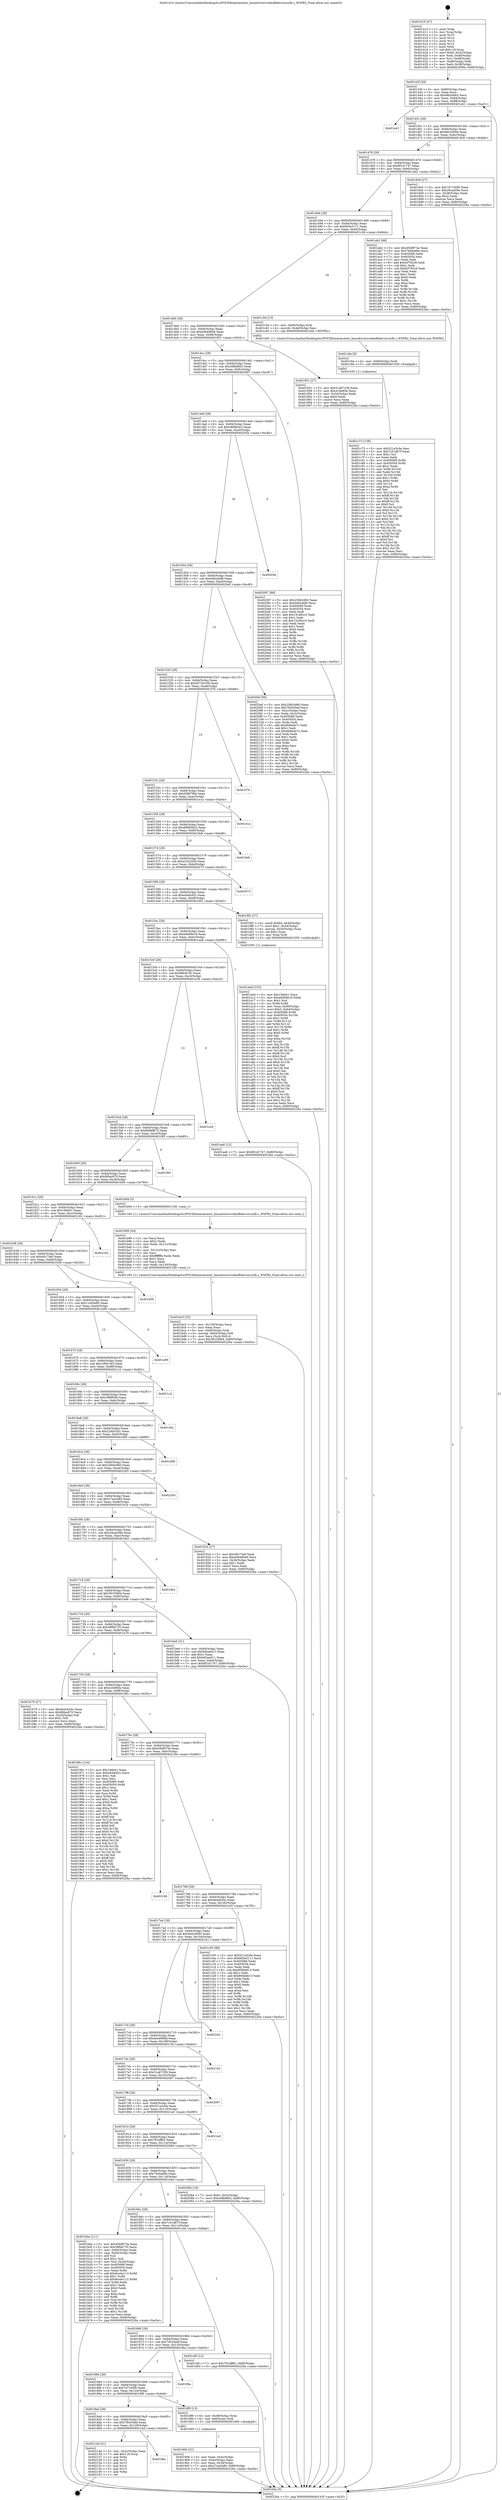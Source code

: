 digraph "0x401410" {
  label = "0x401410 (/mnt/c/Users/mathe/Desktop/tcc/POCII/binaries/extr_linuxdriversvideofbdevcirrusfb.c_WSFR2_Final-ollvm.out::main(0))"
  labelloc = "t"
  node[shape=record]

  Entry [label="",width=0.3,height=0.3,shape=circle,fillcolor=black,style=filled]
  "0x40143f" [label="{
     0x40143f [29]\l
     | [instrs]\l
     &nbsp;&nbsp;0x40143f \<+3\>: mov -0x80(%rbp),%eax\l
     &nbsp;&nbsp;0x401442 \<+2\>: mov %eax,%ecx\l
     &nbsp;&nbsp;0x401444 \<+6\>: sub $0x88d3dfe5,%ecx\l
     &nbsp;&nbsp;0x40144a \<+6\>: mov %eax,-0x84(%rbp)\l
     &nbsp;&nbsp;0x401450 \<+6\>: mov %ecx,-0x88(%rbp)\l
     &nbsp;&nbsp;0x401456 \<+6\>: je 0000000000401e41 \<main+0xa31\>\l
  }"]
  "0x401e41" [label="{
     0x401e41\l
  }", style=dashed]
  "0x40145c" [label="{
     0x40145c [28]\l
     | [instrs]\l
     &nbsp;&nbsp;0x40145c \<+5\>: jmp 0000000000401461 \<main+0x51\>\l
     &nbsp;&nbsp;0x401461 \<+6\>: mov -0x84(%rbp),%eax\l
     &nbsp;&nbsp;0x401467 \<+5\>: sub $0x8d2c956e,%eax\l
     &nbsp;&nbsp;0x40146c \<+6\>: mov %eax,-0x8c(%rbp)\l
     &nbsp;&nbsp;0x401472 \<+6\>: je 00000000004018c6 \<main+0x4b6\>\l
  }"]
  Exit [label="",width=0.3,height=0.3,shape=circle,fillcolor=black,style=filled,peripheries=2]
  "0x4018c6" [label="{
     0x4018c6 [27]\l
     | [instrs]\l
     &nbsp;&nbsp;0x4018c6 \<+5\>: mov $0x7d7185f0,%eax\l
     &nbsp;&nbsp;0x4018cb \<+5\>: mov $0x29caa59e,%ecx\l
     &nbsp;&nbsp;0x4018d0 \<+3\>: mov -0x38(%rbp),%edx\l
     &nbsp;&nbsp;0x4018d3 \<+3\>: cmp $0x2,%edx\l
     &nbsp;&nbsp;0x4018d6 \<+3\>: cmovne %ecx,%eax\l
     &nbsp;&nbsp;0x4018d9 \<+3\>: mov %eax,-0x80(%rbp)\l
     &nbsp;&nbsp;0x4018dc \<+5\>: jmp 000000000040226a \<main+0xe5a\>\l
  }"]
  "0x401478" [label="{
     0x401478 [28]\l
     | [instrs]\l
     &nbsp;&nbsp;0x401478 \<+5\>: jmp 000000000040147d \<main+0x6d\>\l
     &nbsp;&nbsp;0x40147d \<+6\>: mov -0x84(%rbp),%eax\l
     &nbsp;&nbsp;0x401483 \<+5\>: sub $0x8f1d1747,%eax\l
     &nbsp;&nbsp;0x401488 \<+6\>: mov %eax,-0x90(%rbp)\l
     &nbsp;&nbsp;0x40148e \<+6\>: je 0000000000401ab2 \<main+0x6a2\>\l
  }"]
  "0x40226a" [label="{
     0x40226a [5]\l
     | [instrs]\l
     &nbsp;&nbsp;0x40226a \<+5\>: jmp 000000000040143f \<main+0x2f\>\l
  }"]
  "0x401410" [label="{
     0x401410 [47]\l
     | [instrs]\l
     &nbsp;&nbsp;0x401410 \<+1\>: push %rbp\l
     &nbsp;&nbsp;0x401411 \<+3\>: mov %rsp,%rbp\l
     &nbsp;&nbsp;0x401414 \<+2\>: push %r15\l
     &nbsp;&nbsp;0x401416 \<+2\>: push %r14\l
     &nbsp;&nbsp;0x401418 \<+2\>: push %r13\l
     &nbsp;&nbsp;0x40141a \<+2\>: push %r12\l
     &nbsp;&nbsp;0x40141c \<+1\>: push %rbx\l
     &nbsp;&nbsp;0x40141d \<+7\>: sub $0x118,%rsp\l
     &nbsp;&nbsp;0x401424 \<+7\>: movl $0x0,-0x3c(%rbp)\l
     &nbsp;&nbsp;0x40142b \<+3\>: mov %edi,-0x40(%rbp)\l
     &nbsp;&nbsp;0x40142e \<+4\>: mov %rsi,-0x48(%rbp)\l
     &nbsp;&nbsp;0x401432 \<+3\>: mov -0x40(%rbp),%edi\l
     &nbsp;&nbsp;0x401435 \<+3\>: mov %edi,-0x38(%rbp)\l
     &nbsp;&nbsp;0x401438 \<+7\>: movl $0x8d2c956e,-0x80(%rbp)\l
  }"]
  "0x4018bc" [label="{
     0x4018bc\l
  }", style=dashed]
  "0x401ab2" [label="{
     0x401ab2 [88]\l
     | [instrs]\l
     &nbsp;&nbsp;0x401ab2 \<+5\>: mov $0x45bf973a,%eax\l
     &nbsp;&nbsp;0x401ab7 \<+5\>: mov $0x79d4a99e,%ecx\l
     &nbsp;&nbsp;0x401abc \<+7\>: mov 0x405068,%edx\l
     &nbsp;&nbsp;0x401ac3 \<+7\>: mov 0x405054,%esi\l
     &nbsp;&nbsp;0x401aca \<+2\>: mov %edx,%edi\l
     &nbsp;&nbsp;0x401acc \<+6\>: add $0xfcf792c9,%edi\l
     &nbsp;&nbsp;0x401ad2 \<+3\>: sub $0x1,%edi\l
     &nbsp;&nbsp;0x401ad5 \<+6\>: sub $0xfcf792c9,%edi\l
     &nbsp;&nbsp;0x401adb \<+3\>: imul %edi,%edx\l
     &nbsp;&nbsp;0x401ade \<+3\>: and $0x1,%edx\l
     &nbsp;&nbsp;0x401ae1 \<+3\>: cmp $0x0,%edx\l
     &nbsp;&nbsp;0x401ae4 \<+4\>: sete %r8b\l
     &nbsp;&nbsp;0x401ae8 \<+3\>: cmp $0xa,%esi\l
     &nbsp;&nbsp;0x401aeb \<+4\>: setl %r9b\l
     &nbsp;&nbsp;0x401aef \<+3\>: mov %r8b,%r10b\l
     &nbsp;&nbsp;0x401af2 \<+3\>: and %r9b,%r10b\l
     &nbsp;&nbsp;0x401af5 \<+3\>: xor %r9b,%r8b\l
     &nbsp;&nbsp;0x401af8 \<+3\>: or %r8b,%r10b\l
     &nbsp;&nbsp;0x401afb \<+4\>: test $0x1,%r10b\l
     &nbsp;&nbsp;0x401aff \<+3\>: cmovne %ecx,%eax\l
     &nbsp;&nbsp;0x401b02 \<+3\>: mov %eax,-0x80(%rbp)\l
     &nbsp;&nbsp;0x401b05 \<+5\>: jmp 000000000040226a \<main+0xe5a\>\l
  }"]
  "0x401494" [label="{
     0x401494 [28]\l
     | [instrs]\l
     &nbsp;&nbsp;0x401494 \<+5\>: jmp 0000000000401499 \<main+0x89\>\l
     &nbsp;&nbsp;0x401499 \<+6\>: mov -0x84(%rbp),%eax\l
     &nbsp;&nbsp;0x40149f \<+5\>: sub $0x9d3e3111,%eax\l
     &nbsp;&nbsp;0x4014a4 \<+6\>: mov %eax,-0x94(%rbp)\l
     &nbsp;&nbsp;0x4014aa \<+6\>: je 0000000000401c5d \<main+0x84d\>\l
  }"]
  "0x40214d" [label="{
     0x40214d [21]\l
     | [instrs]\l
     &nbsp;&nbsp;0x40214d \<+3\>: mov -0x2c(%rbp),%eax\l
     &nbsp;&nbsp;0x402150 \<+7\>: add $0x118,%rsp\l
     &nbsp;&nbsp;0x402157 \<+1\>: pop %rbx\l
     &nbsp;&nbsp;0x402158 \<+2\>: pop %r12\l
     &nbsp;&nbsp;0x40215a \<+2\>: pop %r13\l
     &nbsp;&nbsp;0x40215c \<+2\>: pop %r14\l
     &nbsp;&nbsp;0x40215e \<+2\>: pop %r15\l
     &nbsp;&nbsp;0x402160 \<+1\>: pop %rbp\l
     &nbsp;&nbsp;0x402161 \<+1\>: ret\l
  }"]
  "0x401c5d" [label="{
     0x401c5d [13]\l
     | [instrs]\l
     &nbsp;&nbsp;0x401c5d \<+4\>: mov -0x60(%rbp),%rdi\l
     &nbsp;&nbsp;0x401c61 \<+4\>: movzbl -0x4d(%rbp),%esi\l
     &nbsp;&nbsp;0x401c65 \<+5\>: call 0000000000401400 \<WSFR2\>\l
     | [calls]\l
     &nbsp;&nbsp;0x401400 \{1\} (/mnt/c/Users/mathe/Desktop/tcc/POCII/binaries/extr_linuxdriversvideofbdevcirrusfb.c_WSFR2_Final-ollvm.out::WSFR2)\l
  }"]
  "0x4014b0" [label="{
     0x4014b0 [28]\l
     | [instrs]\l
     &nbsp;&nbsp;0x4014b0 \<+5\>: jmp 00000000004014b5 \<main+0xa5\>\l
     &nbsp;&nbsp;0x4014b5 \<+6\>: mov -0x84(%rbp),%eax\l
     &nbsp;&nbsp;0x4014bb \<+5\>: sub $0xa064d949,%eax\l
     &nbsp;&nbsp;0x4014c0 \<+6\>: mov %eax,-0x98(%rbp)\l
     &nbsp;&nbsp;0x4014c6 \<+6\>: je 0000000000401951 \<main+0x541\>\l
  }"]
  "0x401c73" [label="{
     0x401c73 [138]\l
     | [instrs]\l
     &nbsp;&nbsp;0x401c73 \<+5\>: mov $0x521a3c0e,%esi\l
     &nbsp;&nbsp;0x401c78 \<+5\>: mov $0x7c51d67f,%eax\l
     &nbsp;&nbsp;0x401c7d \<+2\>: mov $0x1,%cl\l
     &nbsp;&nbsp;0x401c7f \<+2\>: xor %edx,%edx\l
     &nbsp;&nbsp;0x401c81 \<+8\>: mov 0x405068,%r8d\l
     &nbsp;&nbsp;0x401c89 \<+8\>: mov 0x405054,%r9d\l
     &nbsp;&nbsp;0x401c91 \<+3\>: sub $0x1,%edx\l
     &nbsp;&nbsp;0x401c94 \<+3\>: mov %r8d,%r10d\l
     &nbsp;&nbsp;0x401c97 \<+3\>: add %edx,%r10d\l
     &nbsp;&nbsp;0x401c9a \<+4\>: imul %r10d,%r8d\l
     &nbsp;&nbsp;0x401c9e \<+4\>: and $0x1,%r8d\l
     &nbsp;&nbsp;0x401ca2 \<+4\>: cmp $0x0,%r8d\l
     &nbsp;&nbsp;0x401ca6 \<+4\>: sete %r11b\l
     &nbsp;&nbsp;0x401caa \<+4\>: cmp $0xa,%r9d\l
     &nbsp;&nbsp;0x401cae \<+3\>: setl %bl\l
     &nbsp;&nbsp;0x401cb1 \<+3\>: mov %r11b,%r14b\l
     &nbsp;&nbsp;0x401cb4 \<+4\>: xor $0xff,%r14b\l
     &nbsp;&nbsp;0x401cb8 \<+3\>: mov %bl,%r15b\l
     &nbsp;&nbsp;0x401cbb \<+4\>: xor $0xff,%r15b\l
     &nbsp;&nbsp;0x401cbf \<+3\>: xor $0x0,%cl\l
     &nbsp;&nbsp;0x401cc2 \<+3\>: mov %r14b,%r12b\l
     &nbsp;&nbsp;0x401cc5 \<+4\>: and $0x0,%r12b\l
     &nbsp;&nbsp;0x401cc9 \<+3\>: and %cl,%r11b\l
     &nbsp;&nbsp;0x401ccc \<+3\>: mov %r15b,%r13b\l
     &nbsp;&nbsp;0x401ccf \<+4\>: and $0x0,%r13b\l
     &nbsp;&nbsp;0x401cd3 \<+2\>: and %cl,%bl\l
     &nbsp;&nbsp;0x401cd5 \<+3\>: or %r11b,%r12b\l
     &nbsp;&nbsp;0x401cd8 \<+3\>: or %bl,%r13b\l
     &nbsp;&nbsp;0x401cdb \<+3\>: xor %r13b,%r12b\l
     &nbsp;&nbsp;0x401cde \<+3\>: or %r15b,%r14b\l
     &nbsp;&nbsp;0x401ce1 \<+4\>: xor $0xff,%r14b\l
     &nbsp;&nbsp;0x401ce5 \<+3\>: or $0x0,%cl\l
     &nbsp;&nbsp;0x401ce8 \<+3\>: and %cl,%r14b\l
     &nbsp;&nbsp;0x401ceb \<+3\>: or %r14b,%r12b\l
     &nbsp;&nbsp;0x401cee \<+4\>: test $0x1,%r12b\l
     &nbsp;&nbsp;0x401cf2 \<+3\>: cmovne %eax,%esi\l
     &nbsp;&nbsp;0x401cf5 \<+3\>: mov %esi,-0x80(%rbp)\l
     &nbsp;&nbsp;0x401cf8 \<+5\>: jmp 000000000040226a \<main+0xe5a\>\l
  }"]
  "0x401951" [label="{
     0x401951 [27]\l
     | [instrs]\l
     &nbsp;&nbsp;0x401951 \<+5\>: mov $0x51a67339,%eax\l
     &nbsp;&nbsp;0x401956 \<+5\>: mov $0x41fe9f3e,%ecx\l
     &nbsp;&nbsp;0x40195b \<+3\>: mov -0x34(%rbp),%edx\l
     &nbsp;&nbsp;0x40195e \<+3\>: cmp $0x0,%edx\l
     &nbsp;&nbsp;0x401961 \<+3\>: cmove %ecx,%eax\l
     &nbsp;&nbsp;0x401964 \<+3\>: mov %eax,-0x80(%rbp)\l
     &nbsp;&nbsp;0x401967 \<+5\>: jmp 000000000040226a \<main+0xe5a\>\l
  }"]
  "0x4014cc" [label="{
     0x4014cc [28]\l
     | [instrs]\l
     &nbsp;&nbsp;0x4014cc \<+5\>: jmp 00000000004014d1 \<main+0xc1\>\l
     &nbsp;&nbsp;0x4014d1 \<+6\>: mov -0x84(%rbp),%eax\l
     &nbsp;&nbsp;0x4014d7 \<+5\>: sub $0xc6fbd802,%eax\l
     &nbsp;&nbsp;0x4014dc \<+6\>: mov %eax,-0x9c(%rbp)\l
     &nbsp;&nbsp;0x4014e2 \<+6\>: je 0000000000402097 \<main+0xc87\>\l
  }"]
  "0x401c6a" [label="{
     0x401c6a [9]\l
     | [instrs]\l
     &nbsp;&nbsp;0x401c6a \<+4\>: mov -0x60(%rbp),%rdi\l
     &nbsp;&nbsp;0x401c6e \<+5\>: call 0000000000401030 \<free@plt\>\l
     | [calls]\l
     &nbsp;&nbsp;0x401030 \{1\} (unknown)\l
  }"]
  "0x402097" [label="{
     0x402097 [88]\l
     | [instrs]\l
     &nbsp;&nbsp;0x402097 \<+5\>: mov $0x256b3d60,%eax\l
     &nbsp;&nbsp;0x40209c \<+5\>: mov $0xd462ebfb,%ecx\l
     &nbsp;&nbsp;0x4020a1 \<+7\>: mov 0x405068,%edx\l
     &nbsp;&nbsp;0x4020a8 \<+7\>: mov 0x405054,%esi\l
     &nbsp;&nbsp;0x4020af \<+2\>: mov %edx,%edi\l
     &nbsp;&nbsp;0x4020b1 \<+6\>: add $0x15c46cc3,%edi\l
     &nbsp;&nbsp;0x4020b7 \<+3\>: sub $0x1,%edi\l
     &nbsp;&nbsp;0x4020ba \<+6\>: sub $0x15c46cc3,%edi\l
     &nbsp;&nbsp;0x4020c0 \<+3\>: imul %edi,%edx\l
     &nbsp;&nbsp;0x4020c3 \<+3\>: and $0x1,%edx\l
     &nbsp;&nbsp;0x4020c6 \<+3\>: cmp $0x0,%edx\l
     &nbsp;&nbsp;0x4020c9 \<+4\>: sete %r8b\l
     &nbsp;&nbsp;0x4020cd \<+3\>: cmp $0xa,%esi\l
     &nbsp;&nbsp;0x4020d0 \<+4\>: setl %r9b\l
     &nbsp;&nbsp;0x4020d4 \<+3\>: mov %r8b,%r10b\l
     &nbsp;&nbsp;0x4020d7 \<+3\>: and %r9b,%r10b\l
     &nbsp;&nbsp;0x4020da \<+3\>: xor %r9b,%r8b\l
     &nbsp;&nbsp;0x4020dd \<+3\>: or %r8b,%r10b\l
     &nbsp;&nbsp;0x4020e0 \<+4\>: test $0x1,%r10b\l
     &nbsp;&nbsp;0x4020e4 \<+3\>: cmovne %ecx,%eax\l
     &nbsp;&nbsp;0x4020e7 \<+3\>: mov %eax,-0x80(%rbp)\l
     &nbsp;&nbsp;0x4020ea \<+5\>: jmp 000000000040226a \<main+0xe5a\>\l
  }"]
  "0x4014e8" [label="{
     0x4014e8 [28]\l
     | [instrs]\l
     &nbsp;&nbsp;0x4014e8 \<+5\>: jmp 00000000004014ed \<main+0xdd\>\l
     &nbsp;&nbsp;0x4014ed \<+6\>: mov -0x84(%rbp),%eax\l
     &nbsp;&nbsp;0x4014f3 \<+5\>: sub $0xc8d9b0a3,%eax\l
     &nbsp;&nbsp;0x4014f8 \<+6\>: mov %eax,-0xa0(%rbp)\l
     &nbsp;&nbsp;0x4014fe \<+6\>: je 000000000040205b \<main+0xc4b\>\l
  }"]
  "0x401bc5" [label="{
     0x401bc5 [33]\l
     | [instrs]\l
     &nbsp;&nbsp;0x401bc5 \<+6\>: mov -0x130(%rbp),%ecx\l
     &nbsp;&nbsp;0x401bcb \<+3\>: imul %eax,%ecx\l
     &nbsp;&nbsp;0x401bce \<+4\>: mov -0x60(%rbp),%rdi\l
     &nbsp;&nbsp;0x401bd2 \<+4\>: movslq -0x64(%rbp),%r8\l
     &nbsp;&nbsp;0x401bd6 \<+4\>: mov %ecx,(%rdi,%r8,4)\l
     &nbsp;&nbsp;0x401bda \<+7\>: movl $0x381f3664,-0x80(%rbp)\l
     &nbsp;&nbsp;0x401be1 \<+5\>: jmp 000000000040226a \<main+0xe5a\>\l
  }"]
  "0x40205b" [label="{
     0x40205b\l
  }", style=dashed]
  "0x401504" [label="{
     0x401504 [28]\l
     | [instrs]\l
     &nbsp;&nbsp;0x401504 \<+5\>: jmp 0000000000401509 \<main+0xf9\>\l
     &nbsp;&nbsp;0x401509 \<+6\>: mov -0x84(%rbp),%eax\l
     &nbsp;&nbsp;0x40150f \<+5\>: sub $0xd462ebfb,%eax\l
     &nbsp;&nbsp;0x401514 \<+6\>: mov %eax,-0xa4(%rbp)\l
     &nbsp;&nbsp;0x40151a \<+6\>: je 00000000004020ef \<main+0xcdf\>\l
  }"]
  "0x401b99" [label="{
     0x401b99 [44]\l
     | [instrs]\l
     &nbsp;&nbsp;0x401b99 \<+2\>: xor %ecx,%ecx\l
     &nbsp;&nbsp;0x401b9b \<+5\>: mov $0x2,%edx\l
     &nbsp;&nbsp;0x401ba0 \<+6\>: mov %edx,-0x12c(%rbp)\l
     &nbsp;&nbsp;0x401ba6 \<+1\>: cltd\l
     &nbsp;&nbsp;0x401ba7 \<+6\>: mov -0x12c(%rbp),%esi\l
     &nbsp;&nbsp;0x401bad \<+2\>: idiv %esi\l
     &nbsp;&nbsp;0x401baf \<+6\>: imul $0xfffffffe,%edx,%edx\l
     &nbsp;&nbsp;0x401bb5 \<+3\>: sub $0x1,%ecx\l
     &nbsp;&nbsp;0x401bb8 \<+2\>: sub %ecx,%edx\l
     &nbsp;&nbsp;0x401bba \<+6\>: mov %edx,-0x130(%rbp)\l
     &nbsp;&nbsp;0x401bc0 \<+5\>: call 0000000000401160 \<next_i\>\l
     | [calls]\l
     &nbsp;&nbsp;0x401160 \{1\} (/mnt/c/Users/mathe/Desktop/tcc/POCII/binaries/extr_linuxdriversvideofbdevcirrusfb.c_WSFR2_Final-ollvm.out::next_i)\l
  }"]
  "0x4020ef" [label="{
     0x4020ef [94]\l
     | [instrs]\l
     &nbsp;&nbsp;0x4020ef \<+5\>: mov $0x256b3d60,%eax\l
     &nbsp;&nbsp;0x4020f4 \<+5\>: mov $0x7f0430dd,%ecx\l
     &nbsp;&nbsp;0x4020f9 \<+3\>: mov -0x3c(%rbp),%edx\l
     &nbsp;&nbsp;0x4020fc \<+3\>: mov %edx,-0x2c(%rbp)\l
     &nbsp;&nbsp;0x4020ff \<+7\>: mov 0x405068,%edx\l
     &nbsp;&nbsp;0x402106 \<+7\>: mov 0x405054,%esi\l
     &nbsp;&nbsp;0x40210d \<+2\>: mov %edx,%edi\l
     &nbsp;&nbsp;0x40210f \<+6\>: add $0x6b94de7c,%edi\l
     &nbsp;&nbsp;0x402115 \<+3\>: sub $0x1,%edi\l
     &nbsp;&nbsp;0x402118 \<+6\>: sub $0x6b94de7c,%edi\l
     &nbsp;&nbsp;0x40211e \<+3\>: imul %edi,%edx\l
     &nbsp;&nbsp;0x402121 \<+3\>: and $0x1,%edx\l
     &nbsp;&nbsp;0x402124 \<+3\>: cmp $0x0,%edx\l
     &nbsp;&nbsp;0x402127 \<+4\>: sete %r8b\l
     &nbsp;&nbsp;0x40212b \<+3\>: cmp $0xa,%esi\l
     &nbsp;&nbsp;0x40212e \<+4\>: setl %r9b\l
     &nbsp;&nbsp;0x402132 \<+3\>: mov %r8b,%r10b\l
     &nbsp;&nbsp;0x402135 \<+3\>: and %r9b,%r10b\l
     &nbsp;&nbsp;0x402138 \<+3\>: xor %r9b,%r8b\l
     &nbsp;&nbsp;0x40213b \<+3\>: or %r8b,%r10b\l
     &nbsp;&nbsp;0x40213e \<+4\>: test $0x1,%r10b\l
     &nbsp;&nbsp;0x402142 \<+3\>: cmovne %ecx,%eax\l
     &nbsp;&nbsp;0x402145 \<+3\>: mov %eax,-0x80(%rbp)\l
     &nbsp;&nbsp;0x402148 \<+5\>: jmp 000000000040226a \<main+0xe5a\>\l
  }"]
  "0x401520" [label="{
     0x401520 [28]\l
     | [instrs]\l
     &nbsp;&nbsp;0x401520 \<+5\>: jmp 0000000000401525 \<main+0x115\>\l
     &nbsp;&nbsp;0x401525 \<+6\>: mov -0x84(%rbp),%eax\l
     &nbsp;&nbsp;0x40152b \<+5\>: sub $0xd574e168,%eax\l
     &nbsp;&nbsp;0x401530 \<+6\>: mov %eax,-0xa8(%rbp)\l
     &nbsp;&nbsp;0x401536 \<+6\>: je 0000000000401f76 \<main+0xb66\>\l
  }"]
  "0x401a0d" [label="{
     0x401a0d [153]\l
     | [instrs]\l
     &nbsp;&nbsp;0x401a0d \<+5\>: mov $0x19dd41,%ecx\l
     &nbsp;&nbsp;0x401a12 \<+5\>: mov $0xe6d09e16,%edx\l
     &nbsp;&nbsp;0x401a17 \<+3\>: mov $0x1,%sil\l
     &nbsp;&nbsp;0x401a1a \<+3\>: xor %r8d,%r8d\l
     &nbsp;&nbsp;0x401a1d \<+4\>: mov %rax,-0x60(%rbp)\l
     &nbsp;&nbsp;0x401a21 \<+7\>: movl $0x0,-0x64(%rbp)\l
     &nbsp;&nbsp;0x401a28 \<+8\>: mov 0x405068,%r9d\l
     &nbsp;&nbsp;0x401a30 \<+8\>: mov 0x405054,%r10d\l
     &nbsp;&nbsp;0x401a38 \<+4\>: sub $0x1,%r8d\l
     &nbsp;&nbsp;0x401a3c \<+3\>: mov %r9d,%r11d\l
     &nbsp;&nbsp;0x401a3f \<+3\>: add %r8d,%r11d\l
     &nbsp;&nbsp;0x401a42 \<+4\>: imul %r11d,%r9d\l
     &nbsp;&nbsp;0x401a46 \<+4\>: and $0x1,%r9d\l
     &nbsp;&nbsp;0x401a4a \<+4\>: cmp $0x0,%r9d\l
     &nbsp;&nbsp;0x401a4e \<+3\>: sete %bl\l
     &nbsp;&nbsp;0x401a51 \<+4\>: cmp $0xa,%r10d\l
     &nbsp;&nbsp;0x401a55 \<+4\>: setl %r14b\l
     &nbsp;&nbsp;0x401a59 \<+3\>: mov %bl,%r15b\l
     &nbsp;&nbsp;0x401a5c \<+4\>: xor $0xff,%r15b\l
     &nbsp;&nbsp;0x401a60 \<+3\>: mov %r14b,%r12b\l
     &nbsp;&nbsp;0x401a63 \<+4\>: xor $0xff,%r12b\l
     &nbsp;&nbsp;0x401a67 \<+4\>: xor $0x0,%sil\l
     &nbsp;&nbsp;0x401a6b \<+3\>: mov %r15b,%r13b\l
     &nbsp;&nbsp;0x401a6e \<+4\>: and $0x0,%r13b\l
     &nbsp;&nbsp;0x401a72 \<+3\>: and %sil,%bl\l
     &nbsp;&nbsp;0x401a75 \<+3\>: mov %r12b,%al\l
     &nbsp;&nbsp;0x401a78 \<+2\>: and $0x0,%al\l
     &nbsp;&nbsp;0x401a7a \<+3\>: and %sil,%r14b\l
     &nbsp;&nbsp;0x401a7d \<+3\>: or %bl,%r13b\l
     &nbsp;&nbsp;0x401a80 \<+3\>: or %r14b,%al\l
     &nbsp;&nbsp;0x401a83 \<+3\>: xor %al,%r13b\l
     &nbsp;&nbsp;0x401a86 \<+3\>: or %r12b,%r15b\l
     &nbsp;&nbsp;0x401a89 \<+4\>: xor $0xff,%r15b\l
     &nbsp;&nbsp;0x401a8d \<+4\>: or $0x0,%sil\l
     &nbsp;&nbsp;0x401a91 \<+3\>: and %sil,%r15b\l
     &nbsp;&nbsp;0x401a94 \<+3\>: or %r15b,%r13b\l
     &nbsp;&nbsp;0x401a97 \<+4\>: test $0x1,%r13b\l
     &nbsp;&nbsp;0x401a9b \<+3\>: cmovne %edx,%ecx\l
     &nbsp;&nbsp;0x401a9e \<+3\>: mov %ecx,-0x80(%rbp)\l
     &nbsp;&nbsp;0x401aa1 \<+5\>: jmp 000000000040226a \<main+0xe5a\>\l
  }"]
  "0x401f76" [label="{
     0x401f76\l
  }", style=dashed]
  "0x40153c" [label="{
     0x40153c [28]\l
     | [instrs]\l
     &nbsp;&nbsp;0x40153c \<+5\>: jmp 0000000000401541 \<main+0x131\>\l
     &nbsp;&nbsp;0x401541 \<+6\>: mov -0x84(%rbp),%eax\l
     &nbsp;&nbsp;0x401547 \<+5\>: sub $0xd5897fbb,%eax\l
     &nbsp;&nbsp;0x40154c \<+6\>: mov %eax,-0xac(%rbp)\l
     &nbsp;&nbsp;0x401552 \<+6\>: je 0000000000401e1a \<main+0xa0a\>\l
  }"]
  "0x401906" [label="{
     0x401906 [21]\l
     | [instrs]\l
     &nbsp;&nbsp;0x401906 \<+3\>: mov %eax,-0x4c(%rbp)\l
     &nbsp;&nbsp;0x401909 \<+3\>: mov -0x4c(%rbp),%eax\l
     &nbsp;&nbsp;0x40190c \<+3\>: mov %eax,-0x34(%rbp)\l
     &nbsp;&nbsp;0x40190f \<+7\>: movl $0x27aa2e80,-0x80(%rbp)\l
     &nbsp;&nbsp;0x401916 \<+5\>: jmp 000000000040226a \<main+0xe5a\>\l
  }"]
  "0x401e1a" [label="{
     0x401e1a\l
  }", style=dashed]
  "0x401558" [label="{
     0x401558 [28]\l
     | [instrs]\l
     &nbsp;&nbsp;0x401558 \<+5\>: jmp 000000000040155d \<main+0x14d\>\l
     &nbsp;&nbsp;0x40155d \<+6\>: mov -0x84(%rbp),%eax\l
     &nbsp;&nbsp;0x401563 \<+5\>: sub $0xd9695b23,%eax\l
     &nbsp;&nbsp;0x401568 \<+6\>: mov %eax,-0xb0(%rbp)\l
     &nbsp;&nbsp;0x40156e \<+6\>: je 0000000000401fe8 \<main+0xbd8\>\l
  }"]
  "0x4018a0" [label="{
     0x4018a0 [28]\l
     | [instrs]\l
     &nbsp;&nbsp;0x4018a0 \<+5\>: jmp 00000000004018a5 \<main+0x495\>\l
     &nbsp;&nbsp;0x4018a5 \<+6\>: mov -0x84(%rbp),%eax\l
     &nbsp;&nbsp;0x4018ab \<+5\>: sub $0x7f0430dd,%eax\l
     &nbsp;&nbsp;0x4018b0 \<+6\>: mov %eax,-0x128(%rbp)\l
     &nbsp;&nbsp;0x4018b6 \<+6\>: je 000000000040214d \<main+0xd3d\>\l
  }"]
  "0x401fe8" [label="{
     0x401fe8\l
  }", style=dashed]
  "0x401574" [label="{
     0x401574 [28]\l
     | [instrs]\l
     &nbsp;&nbsp;0x401574 \<+5\>: jmp 0000000000401579 \<main+0x169\>\l
     &nbsp;&nbsp;0x401579 \<+6\>: mov -0x84(%rbp),%eax\l
     &nbsp;&nbsp;0x40157f \<+5\>: sub $0xe224255b,%eax\l
     &nbsp;&nbsp;0x401584 \<+6\>: mov %eax,-0xb4(%rbp)\l
     &nbsp;&nbsp;0x40158a \<+6\>: je 0000000000402073 \<main+0xc63\>\l
  }"]
  "0x4018f9" [label="{
     0x4018f9 [13]\l
     | [instrs]\l
     &nbsp;&nbsp;0x4018f9 \<+4\>: mov -0x48(%rbp),%rax\l
     &nbsp;&nbsp;0x4018fd \<+4\>: mov 0x8(%rax),%rdi\l
     &nbsp;&nbsp;0x401901 \<+5\>: call 0000000000401060 \<atoi@plt\>\l
     | [calls]\l
     &nbsp;&nbsp;0x401060 \{1\} (unknown)\l
  }"]
  "0x402073" [label="{
     0x402073\l
  }", style=dashed]
  "0x401590" [label="{
     0x401590 [28]\l
     | [instrs]\l
     &nbsp;&nbsp;0x401590 \<+5\>: jmp 0000000000401595 \<main+0x185\>\l
     &nbsp;&nbsp;0x401595 \<+6\>: mov -0x84(%rbp),%eax\l
     &nbsp;&nbsp;0x40159b \<+5\>: sub $0xe44dc62c,%eax\l
     &nbsp;&nbsp;0x4015a0 \<+6\>: mov %eax,-0xb8(%rbp)\l
     &nbsp;&nbsp;0x4015a6 \<+6\>: je 00000000004019f2 \<main+0x5e2\>\l
  }"]
  "0x401884" [label="{
     0x401884 [28]\l
     | [instrs]\l
     &nbsp;&nbsp;0x401884 \<+5\>: jmp 0000000000401889 \<main+0x479\>\l
     &nbsp;&nbsp;0x401889 \<+6\>: mov -0x84(%rbp),%eax\l
     &nbsp;&nbsp;0x40188f \<+5\>: sub $0x7d7185f0,%eax\l
     &nbsp;&nbsp;0x401894 \<+6\>: mov %eax,-0x124(%rbp)\l
     &nbsp;&nbsp;0x40189a \<+6\>: je 00000000004018f9 \<main+0x4e9\>\l
  }"]
  "0x4019f2" [label="{
     0x4019f2 [27]\l
     | [instrs]\l
     &nbsp;&nbsp;0x4019f2 \<+4\>: movb $0x64,-0x4d(%rbp)\l
     &nbsp;&nbsp;0x4019f6 \<+7\>: movl $0x1,-0x54(%rbp)\l
     &nbsp;&nbsp;0x4019fd \<+4\>: movslq -0x54(%rbp),%rax\l
     &nbsp;&nbsp;0x401a01 \<+4\>: shl $0x2,%rax\l
     &nbsp;&nbsp;0x401a05 \<+3\>: mov %rax,%rdi\l
     &nbsp;&nbsp;0x401a08 \<+5\>: call 0000000000401050 \<malloc@plt\>\l
     | [calls]\l
     &nbsp;&nbsp;0x401050 \{1\} (unknown)\l
  }"]
  "0x4015ac" [label="{
     0x4015ac [28]\l
     | [instrs]\l
     &nbsp;&nbsp;0x4015ac \<+5\>: jmp 00000000004015b1 \<main+0x1a1\>\l
     &nbsp;&nbsp;0x4015b1 \<+6\>: mov -0x84(%rbp),%eax\l
     &nbsp;&nbsp;0x4015b7 \<+5\>: sub $0xe6d09e16,%eax\l
     &nbsp;&nbsp;0x4015bc \<+6\>: mov %eax,-0xbc(%rbp)\l
     &nbsp;&nbsp;0x4015c2 \<+6\>: je 0000000000401aa6 \<main+0x696\>\l
  }"]
  "0x401f6a" [label="{
     0x401f6a\l
  }", style=dashed]
  "0x401aa6" [label="{
     0x401aa6 [12]\l
     | [instrs]\l
     &nbsp;&nbsp;0x401aa6 \<+7\>: movl $0x8f1d1747,-0x80(%rbp)\l
     &nbsp;&nbsp;0x401aad \<+5\>: jmp 000000000040226a \<main+0xe5a\>\l
  }"]
  "0x4015c8" [label="{
     0x4015c8 [28]\l
     | [instrs]\l
     &nbsp;&nbsp;0x4015c8 \<+5\>: jmp 00000000004015cd \<main+0x1bd\>\l
     &nbsp;&nbsp;0x4015cd \<+6\>: mov -0x84(%rbp),%eax\l
     &nbsp;&nbsp;0x4015d3 \<+5\>: sub $0xf6fc8191,%eax\l
     &nbsp;&nbsp;0x4015d8 \<+6\>: mov %eax,-0xc0(%rbp)\l
     &nbsp;&nbsp;0x4015de \<+6\>: je 0000000000401e26 \<main+0xa16\>\l
  }"]
  "0x401868" [label="{
     0x401868 [28]\l
     | [instrs]\l
     &nbsp;&nbsp;0x401868 \<+5\>: jmp 000000000040186d \<main+0x45d\>\l
     &nbsp;&nbsp;0x40186d \<+6\>: mov -0x84(%rbp),%eax\l
     &nbsp;&nbsp;0x401873 \<+5\>: sub $0x7d524eef,%eax\l
     &nbsp;&nbsp;0x401878 \<+6\>: mov %eax,-0x120(%rbp)\l
     &nbsp;&nbsp;0x40187e \<+6\>: je 0000000000401f6a \<main+0xb5a\>\l
  }"]
  "0x401e26" [label="{
     0x401e26\l
  }", style=dashed]
  "0x4015e4" [label="{
     0x4015e4 [28]\l
     | [instrs]\l
     &nbsp;&nbsp;0x4015e4 \<+5\>: jmp 00000000004015e9 \<main+0x1d9\>\l
     &nbsp;&nbsp;0x4015e9 \<+6\>: mov -0x84(%rbp),%eax\l
     &nbsp;&nbsp;0x4015ef \<+5\>: sub $0xfb888875,%eax\l
     &nbsp;&nbsp;0x4015f4 \<+6\>: mov %eax,-0xc4(%rbp)\l
     &nbsp;&nbsp;0x4015fa \<+6\>: je 0000000000401f95 \<main+0xb85\>\l
  }"]
  "0x401cfd" [label="{
     0x401cfd [12]\l
     | [instrs]\l
     &nbsp;&nbsp;0x401cfd \<+7\>: movl $0x781bff92,-0x80(%rbp)\l
     &nbsp;&nbsp;0x401d04 \<+5\>: jmp 000000000040226a \<main+0xe5a\>\l
  }"]
  "0x401f95" [label="{
     0x401f95\l
  }", style=dashed]
  "0x401600" [label="{
     0x401600 [28]\l
     | [instrs]\l
     &nbsp;&nbsp;0x401600 \<+5\>: jmp 0000000000401605 \<main+0x1f5\>\l
     &nbsp;&nbsp;0x401605 \<+6\>: mov -0x84(%rbp),%eax\l
     &nbsp;&nbsp;0x40160b \<+5\>: sub $0xfd0ac870,%eax\l
     &nbsp;&nbsp;0x401610 \<+6\>: mov %eax,-0xc8(%rbp)\l
     &nbsp;&nbsp;0x401616 \<+6\>: je 0000000000401b94 \<main+0x784\>\l
  }"]
  "0x40184c" [label="{
     0x40184c [28]\l
     | [instrs]\l
     &nbsp;&nbsp;0x40184c \<+5\>: jmp 0000000000401851 \<main+0x441\>\l
     &nbsp;&nbsp;0x401851 \<+6\>: mov -0x84(%rbp),%eax\l
     &nbsp;&nbsp;0x401857 \<+5\>: sub $0x7c51d67f,%eax\l
     &nbsp;&nbsp;0x40185c \<+6\>: mov %eax,-0x11c(%rbp)\l
     &nbsp;&nbsp;0x401862 \<+6\>: je 0000000000401cfd \<main+0x8ed\>\l
  }"]
  "0x401b94" [label="{
     0x401b94 [5]\l
     | [instrs]\l
     &nbsp;&nbsp;0x401b94 \<+5\>: call 0000000000401160 \<next_i\>\l
     | [calls]\l
     &nbsp;&nbsp;0x401160 \{1\} (/mnt/c/Users/mathe/Desktop/tcc/POCII/binaries/extr_linuxdriversvideofbdevcirrusfb.c_WSFR2_Final-ollvm.out::next_i)\l
  }"]
  "0x40161c" [label="{
     0x40161c [28]\l
     | [instrs]\l
     &nbsp;&nbsp;0x40161c \<+5\>: jmp 0000000000401621 \<main+0x211\>\l
     &nbsp;&nbsp;0x401621 \<+6\>: mov -0x84(%rbp),%eax\l
     &nbsp;&nbsp;0x401627 \<+5\>: sub $0x19dd41,%eax\l
     &nbsp;&nbsp;0x40162c \<+6\>: mov %eax,-0xcc(%rbp)\l
     &nbsp;&nbsp;0x401632 \<+6\>: je 0000000000402162 \<main+0xd52\>\l
  }"]
  "0x401b0a" [label="{
     0x401b0a [111]\l
     | [instrs]\l
     &nbsp;&nbsp;0x401b0a \<+5\>: mov $0x45bf973a,%eax\l
     &nbsp;&nbsp;0x401b0f \<+5\>: mov $0x38fb6735,%ecx\l
     &nbsp;&nbsp;0x401b14 \<+3\>: mov -0x64(%rbp),%edx\l
     &nbsp;&nbsp;0x401b17 \<+3\>: cmp -0x54(%rbp),%edx\l
     &nbsp;&nbsp;0x401b1a \<+4\>: setl %sil\l
     &nbsp;&nbsp;0x401b1e \<+4\>: and $0x1,%sil\l
     &nbsp;&nbsp;0x401b22 \<+4\>: mov %sil,-0x2d(%rbp)\l
     &nbsp;&nbsp;0x401b26 \<+7\>: mov 0x405068,%edx\l
     &nbsp;&nbsp;0x401b2d \<+7\>: mov 0x405054,%edi\l
     &nbsp;&nbsp;0x401b34 \<+3\>: mov %edx,%r8d\l
     &nbsp;&nbsp;0x401b37 \<+7\>: add $0x9ce4e113,%r8d\l
     &nbsp;&nbsp;0x401b3e \<+4\>: sub $0x1,%r8d\l
     &nbsp;&nbsp;0x401b42 \<+7\>: sub $0x9ce4e113,%r8d\l
     &nbsp;&nbsp;0x401b49 \<+4\>: imul %r8d,%edx\l
     &nbsp;&nbsp;0x401b4d \<+3\>: and $0x1,%edx\l
     &nbsp;&nbsp;0x401b50 \<+3\>: cmp $0x0,%edx\l
     &nbsp;&nbsp;0x401b53 \<+4\>: sete %sil\l
     &nbsp;&nbsp;0x401b57 \<+3\>: cmp $0xa,%edi\l
     &nbsp;&nbsp;0x401b5a \<+4\>: setl %r9b\l
     &nbsp;&nbsp;0x401b5e \<+3\>: mov %sil,%r10b\l
     &nbsp;&nbsp;0x401b61 \<+3\>: and %r9b,%r10b\l
     &nbsp;&nbsp;0x401b64 \<+3\>: xor %r9b,%sil\l
     &nbsp;&nbsp;0x401b67 \<+3\>: or %sil,%r10b\l
     &nbsp;&nbsp;0x401b6a \<+4\>: test $0x1,%r10b\l
     &nbsp;&nbsp;0x401b6e \<+3\>: cmovne %ecx,%eax\l
     &nbsp;&nbsp;0x401b71 \<+3\>: mov %eax,-0x80(%rbp)\l
     &nbsp;&nbsp;0x401b74 \<+5\>: jmp 000000000040226a \<main+0xe5a\>\l
  }"]
  "0x402162" [label="{
     0x402162\l
  }", style=dashed]
  "0x401638" [label="{
     0x401638 [28]\l
     | [instrs]\l
     &nbsp;&nbsp;0x401638 \<+5\>: jmp 000000000040163d \<main+0x22d\>\l
     &nbsp;&nbsp;0x40163d \<+6\>: mov -0x84(%rbp),%eax\l
     &nbsp;&nbsp;0x401643 \<+5\>: sub $0x40c73e6,%eax\l
     &nbsp;&nbsp;0x401648 \<+6\>: mov %eax,-0xd0(%rbp)\l
     &nbsp;&nbsp;0x40164e \<+6\>: je 0000000000401936 \<main+0x526\>\l
  }"]
  "0x401830" [label="{
     0x401830 [28]\l
     | [instrs]\l
     &nbsp;&nbsp;0x401830 \<+5\>: jmp 0000000000401835 \<main+0x425\>\l
     &nbsp;&nbsp;0x401835 \<+6\>: mov -0x84(%rbp),%eax\l
     &nbsp;&nbsp;0x40183b \<+5\>: sub $0x79d4a99e,%eax\l
     &nbsp;&nbsp;0x401840 \<+6\>: mov %eax,-0x118(%rbp)\l
     &nbsp;&nbsp;0x401846 \<+6\>: je 0000000000401b0a \<main+0x6fa\>\l
  }"]
  "0x401936" [label="{
     0x401936\l
  }", style=dashed]
  "0x401654" [label="{
     0x401654 [28]\l
     | [instrs]\l
     &nbsp;&nbsp;0x401654 \<+5\>: jmp 0000000000401659 \<main+0x249\>\l
     &nbsp;&nbsp;0x401659 \<+6\>: mov -0x84(%rbp),%eax\l
     &nbsp;&nbsp;0x40165f \<+5\>: sub $0x11a50e85,%eax\l
     &nbsp;&nbsp;0x401664 \<+6\>: mov %eax,-0xd4(%rbp)\l
     &nbsp;&nbsp;0x40166a \<+6\>: je 0000000000401e99 \<main+0xa89\>\l
  }"]
  "0x402084" [label="{
     0x402084 [19]\l
     | [instrs]\l
     &nbsp;&nbsp;0x402084 \<+7\>: movl $0x0,-0x3c(%rbp)\l
     &nbsp;&nbsp;0x40208b \<+7\>: movl $0xc6fbd802,-0x80(%rbp)\l
     &nbsp;&nbsp;0x402092 \<+5\>: jmp 000000000040226a \<main+0xe5a\>\l
  }"]
  "0x401e99" [label="{
     0x401e99\l
  }", style=dashed]
  "0x401670" [label="{
     0x401670 [28]\l
     | [instrs]\l
     &nbsp;&nbsp;0x401670 \<+5\>: jmp 0000000000401675 \<main+0x265\>\l
     &nbsp;&nbsp;0x401675 \<+6\>: mov -0x84(%rbp),%eax\l
     &nbsp;&nbsp;0x40167b \<+5\>: sub $0x1d061fe5,%eax\l
     &nbsp;&nbsp;0x401680 \<+6\>: mov %eax,-0xd8(%rbp)\l
     &nbsp;&nbsp;0x401686 \<+6\>: je 00000000004021c2 \<main+0xdb2\>\l
  }"]
  "0x401814" [label="{
     0x401814 [28]\l
     | [instrs]\l
     &nbsp;&nbsp;0x401814 \<+5\>: jmp 0000000000401819 \<main+0x409\>\l
     &nbsp;&nbsp;0x401819 \<+6\>: mov -0x84(%rbp),%eax\l
     &nbsp;&nbsp;0x40181f \<+5\>: sub $0x781bff92,%eax\l
     &nbsp;&nbsp;0x401824 \<+6\>: mov %eax,-0x114(%rbp)\l
     &nbsp;&nbsp;0x40182a \<+6\>: je 0000000000402084 \<main+0xc74\>\l
  }"]
  "0x4021c2" [label="{
     0x4021c2\l
  }", style=dashed]
  "0x40168c" [label="{
     0x40168c [28]\l
     | [instrs]\l
     &nbsp;&nbsp;0x40168c \<+5\>: jmp 0000000000401691 \<main+0x281\>\l
     &nbsp;&nbsp;0x401691 \<+6\>: mov -0x84(%rbp),%eax\l
     &nbsp;&nbsp;0x401697 \<+5\>: sub $0x1f89f0d4,%eax\l
     &nbsp;&nbsp;0x40169c \<+6\>: mov %eax,-0xdc(%rbp)\l
     &nbsp;&nbsp;0x4016a2 \<+6\>: je 0000000000401d5c \<main+0x94c\>\l
  }"]
  "0x4021a0" [label="{
     0x4021a0\l
  }", style=dashed]
  "0x401d5c" [label="{
     0x401d5c\l
  }", style=dashed]
  "0x4016a8" [label="{
     0x4016a8 [28]\l
     | [instrs]\l
     &nbsp;&nbsp;0x4016a8 \<+5\>: jmp 00000000004016ad \<main+0x29d\>\l
     &nbsp;&nbsp;0x4016ad \<+6\>: mov -0x84(%rbp),%eax\l
     &nbsp;&nbsp;0x4016b3 \<+5\>: sub $0x224b52d1,%eax\l
     &nbsp;&nbsp;0x4016b8 \<+6\>: mov %eax,-0xe0(%rbp)\l
     &nbsp;&nbsp;0x4016be \<+6\>: je 0000000000401d09 \<main+0x8f9\>\l
  }"]
  "0x4017f8" [label="{
     0x4017f8 [28]\l
     | [instrs]\l
     &nbsp;&nbsp;0x4017f8 \<+5\>: jmp 00000000004017fd \<main+0x3ed\>\l
     &nbsp;&nbsp;0x4017fd \<+6\>: mov -0x84(%rbp),%eax\l
     &nbsp;&nbsp;0x401803 \<+5\>: sub $0x521a3c0e,%eax\l
     &nbsp;&nbsp;0x401808 \<+6\>: mov %eax,-0x110(%rbp)\l
     &nbsp;&nbsp;0x40180e \<+6\>: je 00000000004021a0 \<main+0xd90\>\l
  }"]
  "0x401d09" [label="{
     0x401d09\l
  }", style=dashed]
  "0x4016c4" [label="{
     0x4016c4 [28]\l
     | [instrs]\l
     &nbsp;&nbsp;0x4016c4 \<+5\>: jmp 00000000004016c9 \<main+0x2b9\>\l
     &nbsp;&nbsp;0x4016c9 \<+6\>: mov -0x84(%rbp),%eax\l
     &nbsp;&nbsp;0x4016cf \<+5\>: sub $0x256b3d60,%eax\l
     &nbsp;&nbsp;0x4016d4 \<+6\>: mov %eax,-0xe4(%rbp)\l
     &nbsp;&nbsp;0x4016da \<+6\>: je 0000000000402263 \<main+0xe53\>\l
  }"]
  "0x402067" [label="{
     0x402067\l
  }", style=dashed]
  "0x402263" [label="{
     0x402263\l
  }", style=dashed]
  "0x4016e0" [label="{
     0x4016e0 [28]\l
     | [instrs]\l
     &nbsp;&nbsp;0x4016e0 \<+5\>: jmp 00000000004016e5 \<main+0x2d5\>\l
     &nbsp;&nbsp;0x4016e5 \<+6\>: mov -0x84(%rbp),%eax\l
     &nbsp;&nbsp;0x4016eb \<+5\>: sub $0x27aa2e80,%eax\l
     &nbsp;&nbsp;0x4016f0 \<+6\>: mov %eax,-0xe8(%rbp)\l
     &nbsp;&nbsp;0x4016f6 \<+6\>: je 000000000040191b \<main+0x50b\>\l
  }"]
  "0x4017dc" [label="{
     0x4017dc [28]\l
     | [instrs]\l
     &nbsp;&nbsp;0x4017dc \<+5\>: jmp 00000000004017e1 \<main+0x3d1\>\l
     &nbsp;&nbsp;0x4017e1 \<+6\>: mov -0x84(%rbp),%eax\l
     &nbsp;&nbsp;0x4017e7 \<+5\>: sub $0x51a67339,%eax\l
     &nbsp;&nbsp;0x4017ec \<+6\>: mov %eax,-0x10c(%rbp)\l
     &nbsp;&nbsp;0x4017f2 \<+6\>: je 0000000000402067 \<main+0xc57\>\l
  }"]
  "0x40191b" [label="{
     0x40191b [27]\l
     | [instrs]\l
     &nbsp;&nbsp;0x40191b \<+5\>: mov $0x40c73e6,%eax\l
     &nbsp;&nbsp;0x401920 \<+5\>: mov $0xa064d949,%ecx\l
     &nbsp;&nbsp;0x401925 \<+3\>: mov -0x34(%rbp),%edx\l
     &nbsp;&nbsp;0x401928 \<+3\>: cmp $0x1,%edx\l
     &nbsp;&nbsp;0x40192b \<+3\>: cmovl %ecx,%eax\l
     &nbsp;&nbsp;0x40192e \<+3\>: mov %eax,-0x80(%rbp)\l
     &nbsp;&nbsp;0x401931 \<+5\>: jmp 000000000040226a \<main+0xe5a\>\l
  }"]
  "0x4016fc" [label="{
     0x4016fc [28]\l
     | [instrs]\l
     &nbsp;&nbsp;0x4016fc \<+5\>: jmp 0000000000401701 \<main+0x2f1\>\l
     &nbsp;&nbsp;0x401701 \<+6\>: mov -0x84(%rbp),%eax\l
     &nbsp;&nbsp;0x401707 \<+5\>: sub $0x29caa59e,%eax\l
     &nbsp;&nbsp;0x40170c \<+6\>: mov %eax,-0xec(%rbp)\l
     &nbsp;&nbsp;0x401712 \<+6\>: je 00000000004018e1 \<main+0x4d1\>\l
  }"]
  "0x4021f4" [label="{
     0x4021f4\l
  }", style=dashed]
  "0x4018e1" [label="{
     0x4018e1\l
  }", style=dashed]
  "0x401718" [label="{
     0x401718 [28]\l
     | [instrs]\l
     &nbsp;&nbsp;0x401718 \<+5\>: jmp 000000000040171d \<main+0x30d\>\l
     &nbsp;&nbsp;0x40171d \<+6\>: mov -0x84(%rbp),%eax\l
     &nbsp;&nbsp;0x401723 \<+5\>: sub $0x381f3664,%eax\l
     &nbsp;&nbsp;0x401728 \<+6\>: mov %eax,-0xf0(%rbp)\l
     &nbsp;&nbsp;0x40172e \<+6\>: je 0000000000401be6 \<main+0x7d6\>\l
  }"]
  "0x4017c0" [label="{
     0x4017c0 [28]\l
     | [instrs]\l
     &nbsp;&nbsp;0x4017c0 \<+5\>: jmp 00000000004017c5 \<main+0x3b5\>\l
     &nbsp;&nbsp;0x4017c5 \<+6\>: mov -0x84(%rbp),%eax\l
     &nbsp;&nbsp;0x4017cb \<+5\>: sub $0x4ee4999d,%eax\l
     &nbsp;&nbsp;0x4017d0 \<+6\>: mov %eax,-0x108(%rbp)\l
     &nbsp;&nbsp;0x4017d6 \<+6\>: je 00000000004021f4 \<main+0xde4\>\l
  }"]
  "0x401be6" [label="{
     0x401be6 [31]\l
     | [instrs]\l
     &nbsp;&nbsp;0x401be6 \<+3\>: mov -0x64(%rbp),%eax\l
     &nbsp;&nbsp;0x401be9 \<+5\>: sub $0x9d2ee011,%eax\l
     &nbsp;&nbsp;0x401bee \<+3\>: add $0x1,%eax\l
     &nbsp;&nbsp;0x401bf1 \<+5\>: add $0x9d2ee011,%eax\l
     &nbsp;&nbsp;0x401bf6 \<+3\>: mov %eax,-0x64(%rbp)\l
     &nbsp;&nbsp;0x401bf9 \<+7\>: movl $0x8f1d1747,-0x80(%rbp)\l
     &nbsp;&nbsp;0x401c00 \<+5\>: jmp 000000000040226a \<main+0xe5a\>\l
  }"]
  "0x401734" [label="{
     0x401734 [28]\l
     | [instrs]\l
     &nbsp;&nbsp;0x401734 \<+5\>: jmp 0000000000401739 \<main+0x329\>\l
     &nbsp;&nbsp;0x401739 \<+6\>: mov -0x84(%rbp),%eax\l
     &nbsp;&nbsp;0x40173f \<+5\>: sub $0x38fb6735,%eax\l
     &nbsp;&nbsp;0x401744 \<+6\>: mov %eax,-0xf4(%rbp)\l
     &nbsp;&nbsp;0x40174a \<+6\>: je 0000000000401b79 \<main+0x769\>\l
  }"]
  "0x402241" [label="{
     0x402241\l
  }", style=dashed]
  "0x401b79" [label="{
     0x401b79 [27]\l
     | [instrs]\l
     &nbsp;&nbsp;0x401b79 \<+5\>: mov $0x4b4cb54c,%eax\l
     &nbsp;&nbsp;0x401b7e \<+5\>: mov $0xfd0ac870,%ecx\l
     &nbsp;&nbsp;0x401b83 \<+3\>: mov -0x2d(%rbp),%dl\l
     &nbsp;&nbsp;0x401b86 \<+3\>: test $0x1,%dl\l
     &nbsp;&nbsp;0x401b89 \<+3\>: cmovne %ecx,%eax\l
     &nbsp;&nbsp;0x401b8c \<+3\>: mov %eax,-0x80(%rbp)\l
     &nbsp;&nbsp;0x401b8f \<+5\>: jmp 000000000040226a \<main+0xe5a\>\l
  }"]
  "0x401750" [label="{
     0x401750 [28]\l
     | [instrs]\l
     &nbsp;&nbsp;0x401750 \<+5\>: jmp 0000000000401755 \<main+0x345\>\l
     &nbsp;&nbsp;0x401755 \<+6\>: mov -0x84(%rbp),%eax\l
     &nbsp;&nbsp;0x40175b \<+5\>: sub $0x41fe9f3e,%eax\l
     &nbsp;&nbsp;0x401760 \<+6\>: mov %eax,-0xf8(%rbp)\l
     &nbsp;&nbsp;0x401766 \<+6\>: je 000000000040196c \<main+0x55c\>\l
  }"]
  "0x4017a4" [label="{
     0x4017a4 [28]\l
     | [instrs]\l
     &nbsp;&nbsp;0x4017a4 \<+5\>: jmp 00000000004017a9 \<main+0x399\>\l
     &nbsp;&nbsp;0x4017a9 \<+6\>: mov -0x84(%rbp),%eax\l
     &nbsp;&nbsp;0x4017af \<+5\>: sub $0x4ba24693,%eax\l
     &nbsp;&nbsp;0x4017b4 \<+6\>: mov %eax,-0x104(%rbp)\l
     &nbsp;&nbsp;0x4017ba \<+6\>: je 0000000000402241 \<main+0xe31\>\l
  }"]
  "0x40196c" [label="{
     0x40196c [134]\l
     | [instrs]\l
     &nbsp;&nbsp;0x40196c \<+5\>: mov $0x19dd41,%eax\l
     &nbsp;&nbsp;0x401971 \<+5\>: mov $0xe44dc62c,%ecx\l
     &nbsp;&nbsp;0x401976 \<+2\>: mov $0x1,%dl\l
     &nbsp;&nbsp;0x401978 \<+2\>: xor %esi,%esi\l
     &nbsp;&nbsp;0x40197a \<+7\>: mov 0x405068,%edi\l
     &nbsp;&nbsp;0x401981 \<+8\>: mov 0x405054,%r8d\l
     &nbsp;&nbsp;0x401989 \<+3\>: sub $0x1,%esi\l
     &nbsp;&nbsp;0x40198c \<+3\>: mov %edi,%r9d\l
     &nbsp;&nbsp;0x40198f \<+3\>: add %esi,%r9d\l
     &nbsp;&nbsp;0x401992 \<+4\>: imul %r9d,%edi\l
     &nbsp;&nbsp;0x401996 \<+3\>: and $0x1,%edi\l
     &nbsp;&nbsp;0x401999 \<+3\>: cmp $0x0,%edi\l
     &nbsp;&nbsp;0x40199c \<+4\>: sete %r10b\l
     &nbsp;&nbsp;0x4019a0 \<+4\>: cmp $0xa,%r8d\l
     &nbsp;&nbsp;0x4019a4 \<+4\>: setl %r11b\l
     &nbsp;&nbsp;0x4019a8 \<+3\>: mov %r10b,%bl\l
     &nbsp;&nbsp;0x4019ab \<+3\>: xor $0xff,%bl\l
     &nbsp;&nbsp;0x4019ae \<+3\>: mov %r11b,%r14b\l
     &nbsp;&nbsp;0x4019b1 \<+4\>: xor $0xff,%r14b\l
     &nbsp;&nbsp;0x4019b5 \<+3\>: xor $0x0,%dl\l
     &nbsp;&nbsp;0x4019b8 \<+3\>: mov %bl,%r15b\l
     &nbsp;&nbsp;0x4019bb \<+4\>: and $0x0,%r15b\l
     &nbsp;&nbsp;0x4019bf \<+3\>: and %dl,%r10b\l
     &nbsp;&nbsp;0x4019c2 \<+3\>: mov %r14b,%r12b\l
     &nbsp;&nbsp;0x4019c5 \<+4\>: and $0x0,%r12b\l
     &nbsp;&nbsp;0x4019c9 \<+3\>: and %dl,%r11b\l
     &nbsp;&nbsp;0x4019cc \<+3\>: or %r10b,%r15b\l
     &nbsp;&nbsp;0x4019cf \<+3\>: or %r11b,%r12b\l
     &nbsp;&nbsp;0x4019d2 \<+3\>: xor %r12b,%r15b\l
     &nbsp;&nbsp;0x4019d5 \<+3\>: or %r14b,%bl\l
     &nbsp;&nbsp;0x4019d8 \<+3\>: xor $0xff,%bl\l
     &nbsp;&nbsp;0x4019db \<+3\>: or $0x0,%dl\l
     &nbsp;&nbsp;0x4019de \<+2\>: and %dl,%bl\l
     &nbsp;&nbsp;0x4019e0 \<+3\>: or %bl,%r15b\l
     &nbsp;&nbsp;0x4019e3 \<+4\>: test $0x1,%r15b\l
     &nbsp;&nbsp;0x4019e7 \<+3\>: cmovne %ecx,%eax\l
     &nbsp;&nbsp;0x4019ea \<+3\>: mov %eax,-0x80(%rbp)\l
     &nbsp;&nbsp;0x4019ed \<+5\>: jmp 000000000040226a \<main+0xe5a\>\l
  }"]
  "0x40176c" [label="{
     0x40176c [28]\l
     | [instrs]\l
     &nbsp;&nbsp;0x40176c \<+5\>: jmp 0000000000401771 \<main+0x361\>\l
     &nbsp;&nbsp;0x401771 \<+6\>: mov -0x84(%rbp),%eax\l
     &nbsp;&nbsp;0x401777 \<+5\>: sub $0x45bf973a,%eax\l
     &nbsp;&nbsp;0x40177c \<+6\>: mov %eax,-0xfc(%rbp)\l
     &nbsp;&nbsp;0x401782 \<+6\>: je 0000000000402194 \<main+0xd84\>\l
  }"]
  "0x401c05" [label="{
     0x401c05 [88]\l
     | [instrs]\l
     &nbsp;&nbsp;0x401c05 \<+5\>: mov $0x521a3c0e,%eax\l
     &nbsp;&nbsp;0x401c0a \<+5\>: mov $0x9d3e3111,%ecx\l
     &nbsp;&nbsp;0x401c0f \<+7\>: mov 0x405068,%edx\l
     &nbsp;&nbsp;0x401c16 \<+7\>: mov 0x405054,%esi\l
     &nbsp;&nbsp;0x401c1d \<+2\>: mov %edx,%edi\l
     &nbsp;&nbsp;0x401c1f \<+6\>: sub $0x800eb613,%edi\l
     &nbsp;&nbsp;0x401c25 \<+3\>: sub $0x1,%edi\l
     &nbsp;&nbsp;0x401c28 \<+6\>: add $0x800eb613,%edi\l
     &nbsp;&nbsp;0x401c2e \<+3\>: imul %edi,%edx\l
     &nbsp;&nbsp;0x401c31 \<+3\>: and $0x1,%edx\l
     &nbsp;&nbsp;0x401c34 \<+3\>: cmp $0x0,%edx\l
     &nbsp;&nbsp;0x401c37 \<+4\>: sete %r8b\l
     &nbsp;&nbsp;0x401c3b \<+3\>: cmp $0xa,%esi\l
     &nbsp;&nbsp;0x401c3e \<+4\>: setl %r9b\l
     &nbsp;&nbsp;0x401c42 \<+3\>: mov %r8b,%r10b\l
     &nbsp;&nbsp;0x401c45 \<+3\>: and %r9b,%r10b\l
     &nbsp;&nbsp;0x401c48 \<+3\>: xor %r9b,%r8b\l
     &nbsp;&nbsp;0x401c4b \<+3\>: or %r8b,%r10b\l
     &nbsp;&nbsp;0x401c4e \<+4\>: test $0x1,%r10b\l
     &nbsp;&nbsp;0x401c52 \<+3\>: cmovne %ecx,%eax\l
     &nbsp;&nbsp;0x401c55 \<+3\>: mov %eax,-0x80(%rbp)\l
     &nbsp;&nbsp;0x401c58 \<+5\>: jmp 000000000040226a \<main+0xe5a\>\l
  }"]
  "0x402194" [label="{
     0x402194\l
  }", style=dashed]
  "0x401788" [label="{
     0x401788 [28]\l
     | [instrs]\l
     &nbsp;&nbsp;0x401788 \<+5\>: jmp 000000000040178d \<main+0x37d\>\l
     &nbsp;&nbsp;0x40178d \<+6\>: mov -0x84(%rbp),%eax\l
     &nbsp;&nbsp;0x401793 \<+5\>: sub $0x4b4cb54c,%eax\l
     &nbsp;&nbsp;0x401798 \<+6\>: mov %eax,-0x100(%rbp)\l
     &nbsp;&nbsp;0x40179e \<+6\>: je 0000000000401c05 \<main+0x7f5\>\l
  }"]
  Entry -> "0x401410" [label=" 1"]
  "0x40143f" -> "0x401e41" [label=" 0"]
  "0x40143f" -> "0x40145c" [label=" 22"]
  "0x40214d" -> Exit [label=" 1"]
  "0x40145c" -> "0x4018c6" [label=" 1"]
  "0x40145c" -> "0x401478" [label=" 21"]
  "0x4018c6" -> "0x40226a" [label=" 1"]
  "0x401410" -> "0x40143f" [label=" 1"]
  "0x40226a" -> "0x40143f" [label=" 21"]
  "0x4018a0" -> "0x4018bc" [label=" 0"]
  "0x401478" -> "0x401ab2" [label=" 2"]
  "0x401478" -> "0x401494" [label=" 19"]
  "0x4018a0" -> "0x40214d" [label=" 1"]
  "0x401494" -> "0x401c5d" [label=" 1"]
  "0x401494" -> "0x4014b0" [label=" 18"]
  "0x4020ef" -> "0x40226a" [label=" 1"]
  "0x4014b0" -> "0x401951" [label=" 1"]
  "0x4014b0" -> "0x4014cc" [label=" 17"]
  "0x402097" -> "0x40226a" [label=" 1"]
  "0x4014cc" -> "0x402097" [label=" 1"]
  "0x4014cc" -> "0x4014e8" [label=" 16"]
  "0x402084" -> "0x40226a" [label=" 1"]
  "0x4014e8" -> "0x40205b" [label=" 0"]
  "0x4014e8" -> "0x401504" [label=" 16"]
  "0x401cfd" -> "0x40226a" [label=" 1"]
  "0x401504" -> "0x4020ef" [label=" 1"]
  "0x401504" -> "0x401520" [label=" 15"]
  "0x401c73" -> "0x40226a" [label=" 1"]
  "0x401520" -> "0x401f76" [label=" 0"]
  "0x401520" -> "0x40153c" [label=" 15"]
  "0x401c6a" -> "0x401c73" [label=" 1"]
  "0x40153c" -> "0x401e1a" [label=" 0"]
  "0x40153c" -> "0x401558" [label=" 15"]
  "0x401c5d" -> "0x401c6a" [label=" 1"]
  "0x401558" -> "0x401fe8" [label=" 0"]
  "0x401558" -> "0x401574" [label=" 15"]
  "0x401c05" -> "0x40226a" [label=" 1"]
  "0x401574" -> "0x402073" [label=" 0"]
  "0x401574" -> "0x401590" [label=" 15"]
  "0x401be6" -> "0x40226a" [label=" 1"]
  "0x401590" -> "0x4019f2" [label=" 1"]
  "0x401590" -> "0x4015ac" [label=" 14"]
  "0x401b99" -> "0x401bc5" [label=" 1"]
  "0x4015ac" -> "0x401aa6" [label=" 1"]
  "0x4015ac" -> "0x4015c8" [label=" 13"]
  "0x401b94" -> "0x401b99" [label=" 1"]
  "0x4015c8" -> "0x401e26" [label=" 0"]
  "0x4015c8" -> "0x4015e4" [label=" 13"]
  "0x401b0a" -> "0x40226a" [label=" 2"]
  "0x4015e4" -> "0x401f95" [label=" 0"]
  "0x4015e4" -> "0x401600" [label=" 13"]
  "0x401ab2" -> "0x40226a" [label=" 2"]
  "0x401600" -> "0x401b94" [label=" 1"]
  "0x401600" -> "0x40161c" [label=" 12"]
  "0x401a0d" -> "0x40226a" [label=" 1"]
  "0x40161c" -> "0x402162" [label=" 0"]
  "0x40161c" -> "0x401638" [label=" 12"]
  "0x4019f2" -> "0x401a0d" [label=" 1"]
  "0x401638" -> "0x401936" [label=" 0"]
  "0x401638" -> "0x401654" [label=" 12"]
  "0x401951" -> "0x40226a" [label=" 1"]
  "0x401654" -> "0x401e99" [label=" 0"]
  "0x401654" -> "0x401670" [label=" 12"]
  "0x40191b" -> "0x40226a" [label=" 1"]
  "0x401670" -> "0x4021c2" [label=" 0"]
  "0x401670" -> "0x40168c" [label=" 12"]
  "0x4018f9" -> "0x401906" [label=" 1"]
  "0x40168c" -> "0x401d5c" [label=" 0"]
  "0x40168c" -> "0x4016a8" [label=" 12"]
  "0x401884" -> "0x4018a0" [label=" 1"]
  "0x4016a8" -> "0x401d09" [label=" 0"]
  "0x4016a8" -> "0x4016c4" [label=" 12"]
  "0x401bc5" -> "0x40226a" [label=" 1"]
  "0x4016c4" -> "0x402263" [label=" 0"]
  "0x4016c4" -> "0x4016e0" [label=" 12"]
  "0x401868" -> "0x401884" [label=" 2"]
  "0x4016e0" -> "0x40191b" [label=" 1"]
  "0x4016e0" -> "0x4016fc" [label=" 11"]
  "0x401b79" -> "0x40226a" [label=" 2"]
  "0x4016fc" -> "0x4018e1" [label=" 0"]
  "0x4016fc" -> "0x401718" [label=" 11"]
  "0x40184c" -> "0x401868" [label=" 2"]
  "0x401718" -> "0x401be6" [label=" 1"]
  "0x401718" -> "0x401734" [label=" 10"]
  "0x401aa6" -> "0x40226a" [label=" 1"]
  "0x401734" -> "0x401b79" [label=" 2"]
  "0x401734" -> "0x401750" [label=" 8"]
  "0x401830" -> "0x40184c" [label=" 3"]
  "0x401750" -> "0x40196c" [label=" 1"]
  "0x401750" -> "0x40176c" [label=" 7"]
  "0x40196c" -> "0x40226a" [label=" 1"]
  "0x40176c" -> "0x402194" [label=" 0"]
  "0x40176c" -> "0x401788" [label=" 7"]
  "0x401814" -> "0x401830" [label=" 5"]
  "0x401788" -> "0x401c05" [label=" 1"]
  "0x401788" -> "0x4017a4" [label=" 6"]
  "0x401830" -> "0x401b0a" [label=" 2"]
  "0x4017a4" -> "0x402241" [label=" 0"]
  "0x4017a4" -> "0x4017c0" [label=" 6"]
  "0x40184c" -> "0x401cfd" [label=" 1"]
  "0x4017c0" -> "0x4021f4" [label=" 0"]
  "0x4017c0" -> "0x4017dc" [label=" 6"]
  "0x401868" -> "0x401f6a" [label=" 0"]
  "0x4017dc" -> "0x402067" [label=" 0"]
  "0x4017dc" -> "0x4017f8" [label=" 6"]
  "0x401884" -> "0x4018f9" [label=" 1"]
  "0x4017f8" -> "0x4021a0" [label=" 0"]
  "0x4017f8" -> "0x401814" [label=" 6"]
  "0x401906" -> "0x40226a" [label=" 1"]
  "0x401814" -> "0x402084" [label=" 1"]
}
